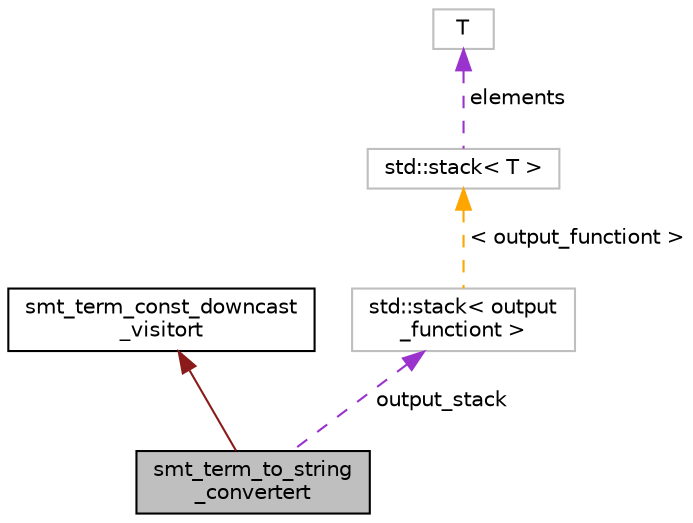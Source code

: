 digraph "smt_term_to_string_convertert"
{
 // LATEX_PDF_SIZE
  bgcolor="transparent";
  edge [fontname="Helvetica",fontsize="10",labelfontname="Helvetica",labelfontsize="10"];
  node [fontname="Helvetica",fontsize="10",shape=record];
  Node1 [label="smt_term_to_string\l_convertert",height=0.2,width=0.4,color="black", fillcolor="grey75", style="filled", fontcolor="black",tooltip=" "];
  Node2 -> Node1 [dir="back",color="firebrick4",fontsize="10",style="solid",fontname="Helvetica"];
  Node2 [label="smt_term_const_downcast\l_visitort",height=0.2,width=0.4,color="black",URL="$classsmt__term__const__downcast__visitort.html",tooltip=" "];
  Node3 -> Node1 [dir="back",color="darkorchid3",fontsize="10",style="dashed",label=" output_stack" ,fontname="Helvetica"];
  Node3 [label="std::stack\< output\l_functiont \>",height=0.2,width=0.4,color="grey75",tooltip=" "];
  Node4 -> Node3 [dir="back",color="orange",fontsize="10",style="dashed",label=" \< output_functiont \>" ,fontname="Helvetica"];
  Node4 [label="std::stack\< T \>",height=0.2,width=0.4,color="grey75",tooltip="STL class."];
  Node5 -> Node4 [dir="back",color="darkorchid3",fontsize="10",style="dashed",label=" elements" ,fontname="Helvetica"];
  Node5 [label="T",height=0.2,width=0.4,color="grey75",tooltip=" "];
}
